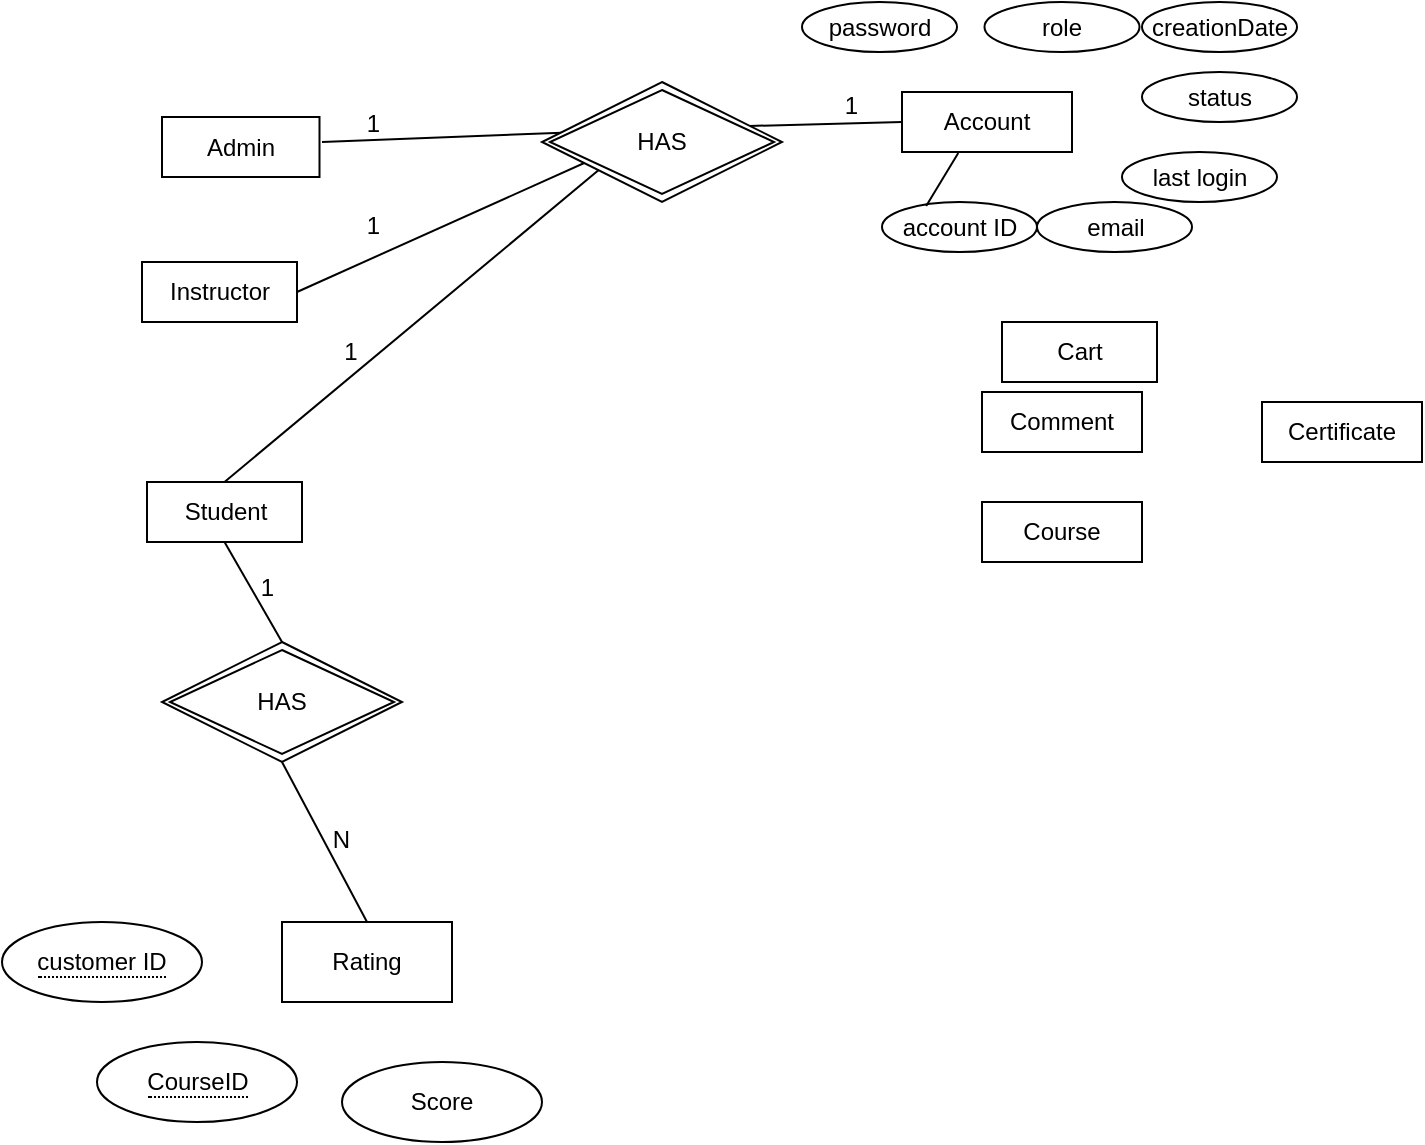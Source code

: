 <mxfile version="21.2.8" type="device">
  <diagram id="R2lEEEUBdFMjLlhIrx00" name="Page-1">
    <mxGraphModel dx="1195" dy="703" grid="1" gridSize="10" guides="1" tooltips="1" connect="1" arrows="1" fold="1" page="1" pageScale="1" pageWidth="850" pageHeight="1100" math="0" shadow="0" extFonts="Permanent Marker^https://fonts.googleapis.com/css?family=Permanent+Marker">
      <root>
        <mxCell id="0" />
        <mxCell id="1" parent="0" />
        <mxCell id="fhrmkbEhevnLQE938ipF-1" value="Student" style="rounded=0;whiteSpace=wrap;html=1;" vertex="1" parent="1">
          <mxGeometry x="82.5" y="310" width="77.5" height="30" as="geometry" />
        </mxCell>
        <mxCell id="fhrmkbEhevnLQE938ipF-4" value="Admin" style="rounded=0;whiteSpace=wrap;html=1;" vertex="1" parent="1">
          <mxGeometry x="90" y="127.5" width="78.75" height="30" as="geometry" />
        </mxCell>
        <mxCell id="fhrmkbEhevnLQE938ipF-5" value="Comment" style="rounded=0;whiteSpace=wrap;html=1;" vertex="1" parent="1">
          <mxGeometry x="500" y="265" width="80" height="30" as="geometry" />
        </mxCell>
        <mxCell id="fhrmkbEhevnLQE938ipF-6" value="Rating" style="rounded=0;whiteSpace=wrap;html=1;" vertex="1" parent="1">
          <mxGeometry x="150" y="530" width="85" height="40" as="geometry" />
        </mxCell>
        <mxCell id="fhrmkbEhevnLQE938ipF-7" value="Course" style="rounded=0;whiteSpace=wrap;html=1;" vertex="1" parent="1">
          <mxGeometry x="500" y="320" width="80" height="30" as="geometry" />
        </mxCell>
        <mxCell id="fhrmkbEhevnLQE938ipF-8" value="Account" style="rounded=0;whiteSpace=wrap;html=1;" vertex="1" parent="1">
          <mxGeometry x="460" y="115" width="85" height="30" as="geometry" />
        </mxCell>
        <mxCell id="fhrmkbEhevnLQE938ipF-9" value="Cart" style="rounded=0;whiteSpace=wrap;html=1;" vertex="1" parent="1">
          <mxGeometry x="510" y="230" width="77.5" height="30" as="geometry" />
        </mxCell>
        <mxCell id="fhrmkbEhevnLQE938ipF-10" value="Certificate" style="rounded=0;whiteSpace=wrap;html=1;" vertex="1" parent="1">
          <mxGeometry x="640" y="270" width="80" height="30" as="geometry" />
        </mxCell>
        <mxCell id="fhrmkbEhevnLQE938ipF-11" value="Instructor" style="rounded=0;whiteSpace=wrap;html=1;" vertex="1" parent="1">
          <mxGeometry x="80" y="200" width="77.5" height="30" as="geometry" />
        </mxCell>
        <mxCell id="fhrmkbEhevnLQE938ipF-16" value="" style="endArrow=none;html=1;rounded=0;entryX=0;entryY=0.5;entryDx=0;entryDy=0;" edge="1" parent="1" target="fhrmkbEhevnLQE938ipF-8">
          <mxGeometry relative="1" as="geometry">
            <mxPoint x="380" y="132.08" as="sourcePoint" />
            <mxPoint x="430" y="132.08" as="targetPoint" />
          </mxGeometry>
        </mxCell>
        <mxCell id="fhrmkbEhevnLQE938ipF-17" value="1" style="resizable=0;html=1;whiteSpace=wrap;align=right;verticalAlign=bottom;" connectable="0" vertex="1" parent="fhrmkbEhevnLQE938ipF-16">
          <mxGeometry x="1" relative="1" as="geometry">
            <mxPoint x="-20" as="offset" />
          </mxGeometry>
        </mxCell>
        <mxCell id="fhrmkbEhevnLQE938ipF-18" value="" style="endArrow=none;html=1;rounded=0;exitX=0;exitY=0.5;exitDx=0;exitDy=0;" edge="1" parent="1">
          <mxGeometry relative="1" as="geometry">
            <mxPoint x="300" y="135" as="sourcePoint" />
            <mxPoint x="170" y="140" as="targetPoint" />
          </mxGeometry>
        </mxCell>
        <mxCell id="fhrmkbEhevnLQE938ipF-19" value="1" style="resizable=0;html=1;whiteSpace=wrap;align=right;verticalAlign=bottom;" connectable="0" vertex="1" parent="fhrmkbEhevnLQE938ipF-18">
          <mxGeometry x="1" relative="1" as="geometry">
            <mxPoint x="30" as="offset" />
          </mxGeometry>
        </mxCell>
        <mxCell id="fhrmkbEhevnLQE938ipF-21" value="" style="endArrow=none;html=1;rounded=0;exitX=1;exitY=0.5;exitDx=0;exitDy=0;entryX=0.129;entryY=0.642;entryDx=0;entryDy=0;entryPerimeter=0;" edge="1" parent="1" source="fhrmkbEhevnLQE938ipF-11">
          <mxGeometry relative="1" as="geometry">
            <mxPoint x="470" y="124.76" as="sourcePoint" />
            <mxPoint x="310.32" y="146.36" as="targetPoint" />
          </mxGeometry>
        </mxCell>
        <mxCell id="fhrmkbEhevnLQE938ipF-22" value="1" style="resizable=0;html=1;whiteSpace=wrap;align=right;verticalAlign=bottom;" connectable="0" vertex="1" parent="fhrmkbEhevnLQE938ipF-21">
          <mxGeometry x="1" relative="1" as="geometry">
            <mxPoint x="-110" y="44" as="offset" />
          </mxGeometry>
        </mxCell>
        <mxCell id="fhrmkbEhevnLQE938ipF-28" value="status" style="ellipse;whiteSpace=wrap;html=1;align=center;" vertex="1" parent="1">
          <mxGeometry x="580" y="105" width="77.5" height="25" as="geometry" />
        </mxCell>
        <mxCell id="fhrmkbEhevnLQE938ipF-30" value="last login" style="ellipse;whiteSpace=wrap;html=1;align=center;" vertex="1" parent="1">
          <mxGeometry x="570" y="145" width="77.5" height="25" as="geometry" />
        </mxCell>
        <mxCell id="fhrmkbEhevnLQE938ipF-40" value="creationDate" style="ellipse;whiteSpace=wrap;html=1;align=center;" vertex="1" parent="1">
          <mxGeometry x="580" y="70" width="77.5" height="25" as="geometry" />
        </mxCell>
        <mxCell id="fhrmkbEhevnLQE938ipF-42" value="role" style="ellipse;whiteSpace=wrap;html=1;align=center;" vertex="1" parent="1">
          <mxGeometry x="501.25" y="70" width="77.5" height="25" as="geometry" />
        </mxCell>
        <mxCell id="fhrmkbEhevnLQE938ipF-44" value="password" style="ellipse;whiteSpace=wrap;html=1;align=center;" vertex="1" parent="1">
          <mxGeometry x="410" y="70" width="77.5" height="25" as="geometry" />
        </mxCell>
        <mxCell id="fhrmkbEhevnLQE938ipF-48" value="email" style="ellipse;whiteSpace=wrap;html=1;align=center;" vertex="1" parent="1">
          <mxGeometry x="527.5" y="170" width="77.5" height="25" as="geometry" />
        </mxCell>
        <mxCell id="fhrmkbEhevnLQE938ipF-49" value="" style="endArrow=none;html=1;rounded=0;entryX=0.17;entryY=0.683;entryDx=0;entryDy=0;entryPerimeter=0;exitX=0.5;exitY=0;exitDx=0;exitDy=0;" edge="1" parent="1" source="fhrmkbEhevnLQE938ipF-1">
          <mxGeometry relative="1" as="geometry">
            <mxPoint x="157.5" y="284.58" as="sourcePoint" />
            <mxPoint x="313.6" y="149.64" as="targetPoint" />
          </mxGeometry>
        </mxCell>
        <mxCell id="fhrmkbEhevnLQE938ipF-51" value="1" style="text;html=1;align=center;verticalAlign=middle;resizable=0;points=[];autosize=1;strokeColor=none;fillColor=none;" vertex="1" parent="1">
          <mxGeometry x="168.75" y="230" width="30" height="30" as="geometry" />
        </mxCell>
        <mxCell id="fhrmkbEhevnLQE938ipF-55" value="account ID" style="ellipse;whiteSpace=wrap;html=1;align=center;" vertex="1" parent="1">
          <mxGeometry x="450" y="170" width="77.5" height="25" as="geometry" />
        </mxCell>
        <mxCell id="fhrmkbEhevnLQE938ipF-58" value="" style="endArrow=none;html=1;rounded=0;exitX=0.331;exitY=1.018;exitDx=0;exitDy=0;exitPerimeter=0;entryX=0.285;entryY=0.079;entryDx=0;entryDy=0;entryPerimeter=0;" edge="1" parent="1" source="fhrmkbEhevnLQE938ipF-8" target="fhrmkbEhevnLQE938ipF-55">
          <mxGeometry relative="1" as="geometry">
            <mxPoint x="400" y="140" as="sourcePoint" />
            <mxPoint x="560" y="140" as="targetPoint" />
          </mxGeometry>
        </mxCell>
        <mxCell id="fhrmkbEhevnLQE938ipF-59" value="HAS" style="shape=rhombus;double=1;perimeter=rhombusPerimeter;whiteSpace=wrap;html=1;align=center;" vertex="1" parent="1">
          <mxGeometry x="90" y="390" width="120" height="60" as="geometry" />
        </mxCell>
        <mxCell id="fhrmkbEhevnLQE938ipF-60" value="HAS" style="shape=rhombus;double=1;perimeter=rhombusPerimeter;whiteSpace=wrap;html=1;align=center;" vertex="1" parent="1">
          <mxGeometry x="280" y="110" width="120" height="60" as="geometry" />
        </mxCell>
        <mxCell id="fhrmkbEhevnLQE938ipF-61" value="" style="endArrow=none;html=1;rounded=0;entryX=0.5;entryY=0;entryDx=0;entryDy=0;exitX=0.5;exitY=1;exitDx=0;exitDy=0;" edge="1" parent="1" source="fhrmkbEhevnLQE938ipF-59" target="fhrmkbEhevnLQE938ipF-6">
          <mxGeometry relative="1" as="geometry">
            <mxPoint x="30" y="430" as="sourcePoint" />
            <mxPoint x="190" y="430" as="targetPoint" />
          </mxGeometry>
        </mxCell>
        <mxCell id="fhrmkbEhevnLQE938ipF-62" value="N" style="resizable=0;html=1;whiteSpace=wrap;align=right;verticalAlign=bottom;" connectable="0" vertex="1" parent="fhrmkbEhevnLQE938ipF-61">
          <mxGeometry x="1" relative="1" as="geometry">
            <mxPoint x="-7" y="-32" as="offset" />
          </mxGeometry>
        </mxCell>
        <mxCell id="fhrmkbEhevnLQE938ipF-63" value="" style="endArrow=none;html=1;rounded=0;entryX=0.5;entryY=0;entryDx=0;entryDy=0;exitX=0.5;exitY=1;exitDx=0;exitDy=0;" edge="1" parent="1" source="fhrmkbEhevnLQE938ipF-1" target="fhrmkbEhevnLQE938ipF-59">
          <mxGeometry relative="1" as="geometry">
            <mxPoint x="100" y="300" as="sourcePoint" />
            <mxPoint x="260" y="300" as="targetPoint" />
          </mxGeometry>
        </mxCell>
        <mxCell id="fhrmkbEhevnLQE938ipF-64" value="1" style="resizable=0;html=1;whiteSpace=wrap;align=right;verticalAlign=bottom;" connectable="0" vertex="1" parent="fhrmkbEhevnLQE938ipF-63">
          <mxGeometry x="1" relative="1" as="geometry">
            <mxPoint x="-2" y="-18" as="offset" />
          </mxGeometry>
        </mxCell>
        <mxCell id="fhrmkbEhevnLQE938ipF-66" value="&lt;span style=&quot;border-bottom: 1px dotted&quot;&gt;customer ID&lt;/span&gt;" style="ellipse;whiteSpace=wrap;html=1;align=center;" vertex="1" parent="1">
          <mxGeometry x="10" y="530" width="100" height="40" as="geometry" />
        </mxCell>
        <mxCell id="fhrmkbEhevnLQE938ipF-67" value="&lt;span style=&quot;border-bottom: 1px dotted&quot;&gt;CourseID&lt;/span&gt;" style="ellipse;whiteSpace=wrap;html=1;align=center;" vertex="1" parent="1">
          <mxGeometry x="57.5" y="590" width="100" height="40" as="geometry" />
        </mxCell>
        <mxCell id="fhrmkbEhevnLQE938ipF-68" value="Score" style="ellipse;whiteSpace=wrap;html=1;align=center;" vertex="1" parent="1">
          <mxGeometry x="180" y="600" width="100" height="40" as="geometry" />
        </mxCell>
      </root>
    </mxGraphModel>
  </diagram>
</mxfile>

